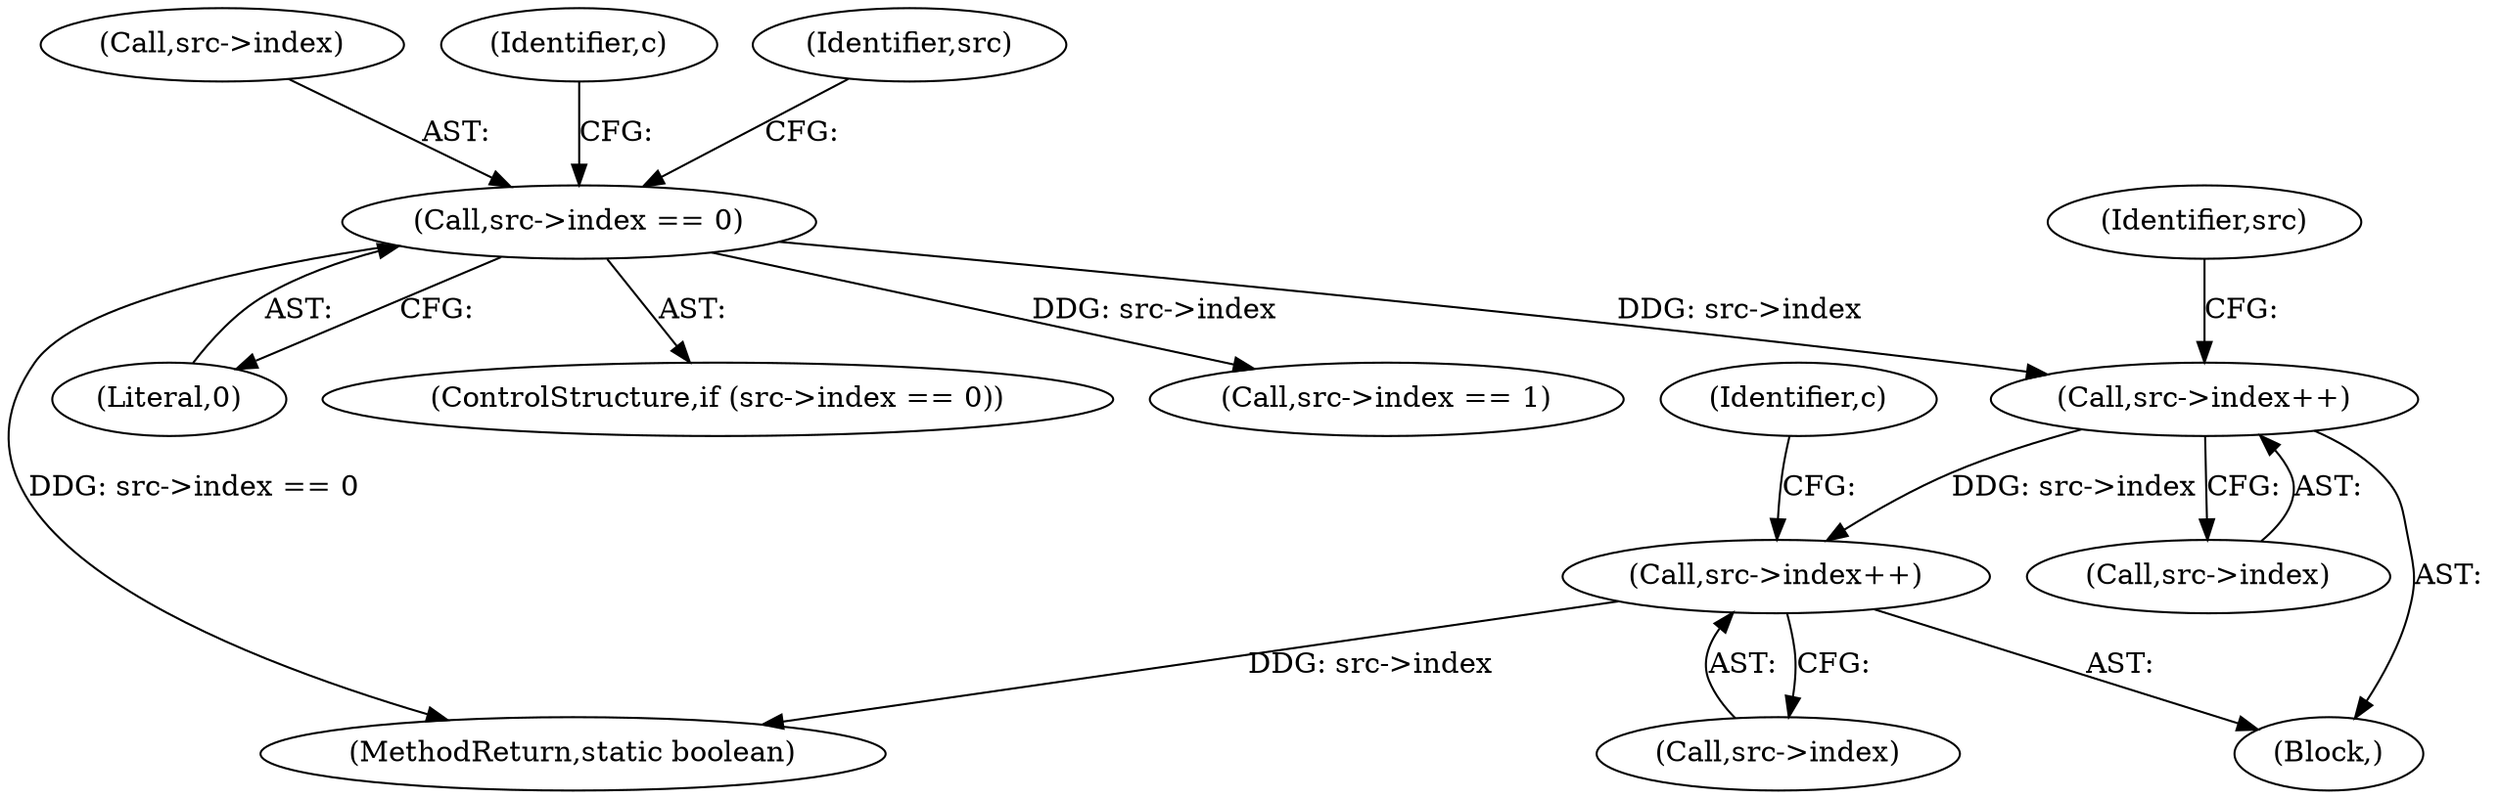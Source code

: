 digraph "0_poppler_fc071d800cb4329a3ccf898d7bf16b4db7323ad8_2@pointer" {
"1000122" [label="(Call,src->index++)"];
"1000113" [label="(Call,src->index == 0)"];
"1000126" [label="(Call,src->index++)"];
"1000151" [label="(Identifier,c)"];
"1000181" [label="(MethodReturn,static boolean)"];
"1000114" [label="(Call,src->index)"];
"1000120" [label="(Identifier,c)"];
"1000128" [label="(Identifier,src)"];
"1000117" [label="(Literal,0)"];
"1000113" [label="(Call,src->index == 0)"];
"1000123" [label="(Call,src->index)"];
"1000122" [label="(Call,src->index++)"];
"1000112" [label="(ControlStructure,if (src->index == 0))"];
"1000134" [label="(Identifier,src)"];
"1000126" [label="(Call,src->index++)"];
"1000118" [label="(Block,)"];
"1000132" [label="(Call,src->index == 1)"];
"1000127" [label="(Call,src->index)"];
"1000122" -> "1000118"  [label="AST: "];
"1000122" -> "1000123"  [label="CFG: "];
"1000123" -> "1000122"  [label="AST: "];
"1000128" -> "1000122"  [label="CFG: "];
"1000113" -> "1000122"  [label="DDG: src->index"];
"1000122" -> "1000126"  [label="DDG: src->index"];
"1000113" -> "1000112"  [label="AST: "];
"1000113" -> "1000117"  [label="CFG: "];
"1000114" -> "1000113"  [label="AST: "];
"1000117" -> "1000113"  [label="AST: "];
"1000120" -> "1000113"  [label="CFG: "];
"1000134" -> "1000113"  [label="CFG: "];
"1000113" -> "1000181"  [label="DDG: src->index == 0"];
"1000113" -> "1000132"  [label="DDG: src->index"];
"1000126" -> "1000118"  [label="AST: "];
"1000126" -> "1000127"  [label="CFG: "];
"1000127" -> "1000126"  [label="AST: "];
"1000151" -> "1000126"  [label="CFG: "];
"1000126" -> "1000181"  [label="DDG: src->index"];
}
